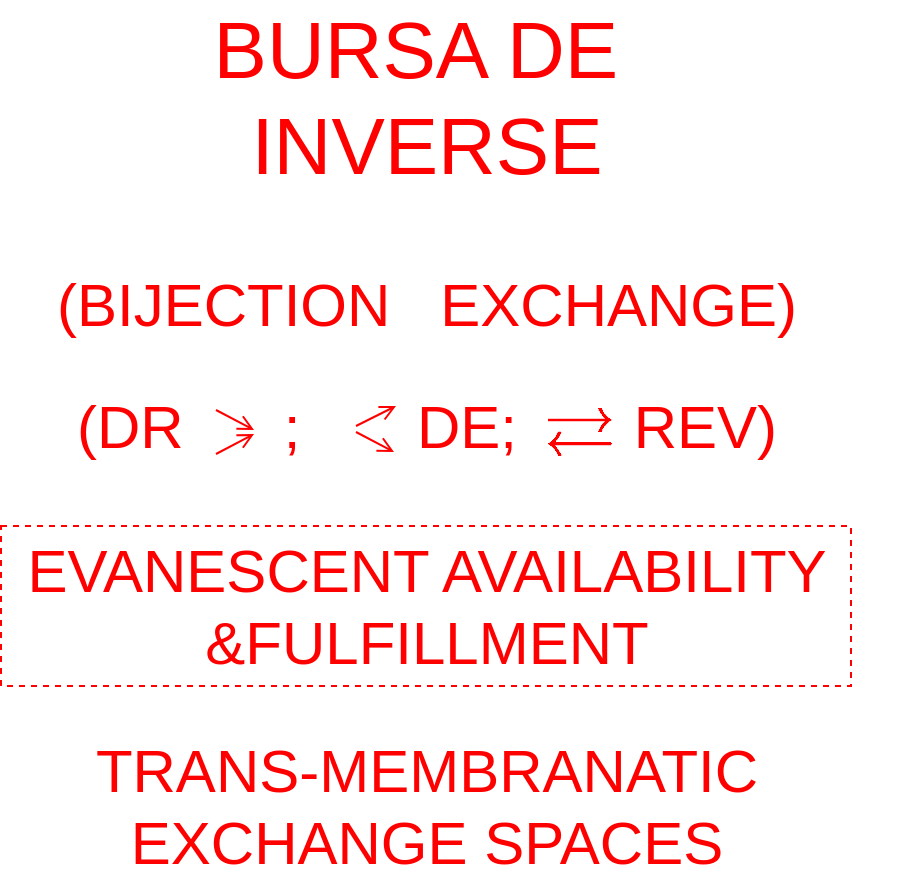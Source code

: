 <mxfile version="17.4.5" type="github">
  <diagram id="5W1s8z3WhUjLlQa7jMli" name="Page-1">
    <mxGraphModel dx="802" dy="861" grid="1" gridSize="10" guides="1" tooltips="1" connect="1" arrows="1" fold="1" page="1" pageScale="1" pageWidth="850" pageHeight="1100" math="1" shadow="0">
      <root>
        <mxCell id="0" />
        <mxCell id="1" parent="0" />
        <mxCell id="9v9rLqsLPomhNLWF-kmo-1" value="&lt;font style=&quot;font-size: 40px&quot; color=&quot;#ff0000&quot;&gt;BURSA DE&amp;nbsp;&lt;br&gt;INVERSE&lt;br&gt;&lt;/font&gt;" style="text;html=1;align=center;verticalAlign=middle;resizable=0;points=[];autosize=1;strokeColor=none;fillColor=none;" vertex="1" parent="1">
          <mxGeometry x="210" y="90" width="230" height="50" as="geometry" />
        </mxCell>
        <mxCell id="9v9rLqsLPomhNLWF-kmo-2" value="&lt;font style=&quot;font-size: 30px&quot;&gt;(BIJECTION&amp;nbsp; &amp;nbsp;EXCHANGE)&lt;/font&gt;" style="text;html=1;align=center;verticalAlign=middle;resizable=0;points=[];autosize=1;strokeColor=none;fillColor=none;fontSize=40;fontColor=#FF0000;" vertex="1" parent="1">
          <mxGeometry x="130" y="185" width="390" height="60" as="geometry" />
        </mxCell>
        <mxCell id="9v9rLqsLPomhNLWF-kmo-3" value="&amp;nbsp;$$\rightleftarrows&amp;nbsp; $$&amp;nbsp;&amp;nbsp;" style="text;html=1;align=center;verticalAlign=middle;resizable=0;points=[];autosize=1;strokeColor=none;fillColor=none;fontSize=30;fontColor=#FF0000;" vertex="1" parent="1">
          <mxGeometry x="241" y="264" width="320" height="40" as="geometry" />
        </mxCell>
        <mxCell id="9v9rLqsLPomhNLWF-kmo-4" value="(DR&amp;nbsp; &amp;nbsp; &amp;nbsp; ;&amp;nbsp; &amp;nbsp; &amp;nbsp; &amp;nbsp;DE;&amp;nbsp; &amp;nbsp; &amp;nbsp; &amp;nbsp;REV)" style="text;html=1;align=center;verticalAlign=middle;resizable=0;points=[];autosize=1;strokeColor=none;fillColor=none;fontSize=30;fontColor=#FF0000;" vertex="1" parent="1">
          <mxGeometry x="140" y="260" width="370" height="40" as="geometry" />
        </mxCell>
        <mxCell id="9v9rLqsLPomhNLWF-kmo-9" value="" style="endArrow=open;html=1;rounded=0;fontSize=30;fontColor=#FF0000;endFill=0;strokeColor=#FF0000;" edge="1" parent="1">
          <mxGeometry width="50" height="50" relative="1" as="geometry">
            <mxPoint x="290" y="280" as="sourcePoint" />
            <mxPoint x="310" y="270" as="targetPoint" />
          </mxGeometry>
        </mxCell>
        <mxCell id="9v9rLqsLPomhNLWF-kmo-10" value="" style="endArrow=open;html=1;rounded=0;fontSize=30;fontColor=#FF0000;endFill=0;strokeColor=#FF0000;" edge="1" parent="1">
          <mxGeometry width="50" height="50" relative="1" as="geometry">
            <mxPoint x="290" y="283" as="sourcePoint" />
            <mxPoint x="309" y="293" as="targetPoint" />
          </mxGeometry>
        </mxCell>
        <mxCell id="9v9rLqsLPomhNLWF-kmo-12" value="" style="endArrow=open;html=1;rounded=0;fontSize=30;fontColor=#FF0000;endFill=0;strokeColor=#FF0000;" edge="1" parent="1">
          <mxGeometry width="50" height="50" relative="1" as="geometry">
            <mxPoint x="220" y="272" as="sourcePoint" />
            <mxPoint x="239" y="282" as="targetPoint" />
          </mxGeometry>
        </mxCell>
        <mxCell id="9v9rLqsLPomhNLWF-kmo-13" value="" style="endArrow=open;html=1;rounded=0;fontSize=30;fontColor=#FF0000;endFill=0;strokeColor=#FF0000;" edge="1" parent="1">
          <mxGeometry width="50" height="50" relative="1" as="geometry">
            <mxPoint x="220" y="294" as="sourcePoint" />
            <mxPoint x="239" y="284" as="targetPoint" />
          </mxGeometry>
        </mxCell>
        <mxCell id="9v9rLqsLPomhNLWF-kmo-14" value="EVANESCENT AVAILABILITY&lt;br&gt;&amp;amp;FULFILLMENT" style="text;html=1;align=center;verticalAlign=middle;resizable=0;points=[];autosize=1;strokeColor=none;fillColor=none;fontSize=30;fontColor=#FF0000;" vertex="1" parent="1">
          <mxGeometry x="120" y="330" width="410" height="80" as="geometry" />
        </mxCell>
        <mxCell id="9v9rLqsLPomhNLWF-kmo-15" value="TRANS-MEMBRANATIC&lt;br&gt;EXCHANGE SPACES" style="text;html=1;align=center;verticalAlign=middle;resizable=0;points=[];autosize=1;strokeColor=none;fillColor=none;fontSize=30;fontColor=#FF0000;" vertex="1" parent="1">
          <mxGeometry x="150" y="430" width="350" height="80" as="geometry" />
        </mxCell>
        <mxCell id="9v9rLqsLPomhNLWF-kmo-16" value="" style="rounded=0;whiteSpace=wrap;html=1;fontSize=30;fontColor=#FF0000;fillColor=none;strokeColor=#FF0000;dashed=1;" vertex="1" parent="1">
          <mxGeometry x="112.5" y="330" width="425" height="80" as="geometry" />
        </mxCell>
      </root>
    </mxGraphModel>
  </diagram>
</mxfile>

